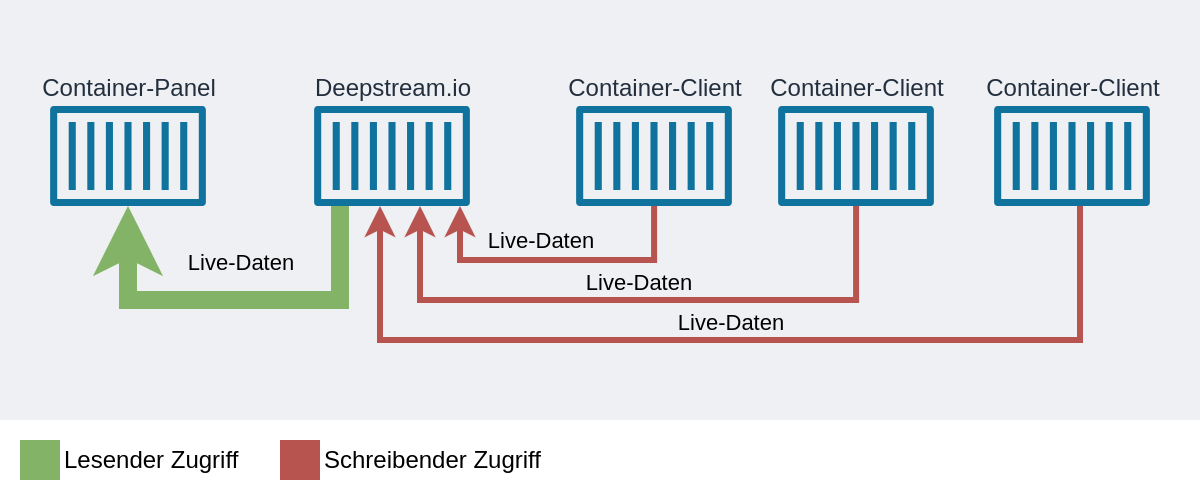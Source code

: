 <mxfile version="13.7.9" type="device"><diagram id="6a731a19-8d31-9384-78a2-239565b7b9f0" name="Page-1"><mxGraphModel dx="948" dy="560" grid="0" gridSize="10" guides="1" tooltips="1" connect="1" arrows="1" fold="1" page="1" pageScale="1" pageWidth="827" pageHeight="1169" background="#ffffff" math="0" shadow="0"><root><mxCell id="0"/><mxCell id="1" parent="0"/><mxCell id="pICE37CPtBybDL_jFjxw-2272" value="" style="fillColor=#EFF0F3;strokeColor=none;dashed=0;verticalAlign=top;fontStyle=0;fontColor=#232F3D;labelBackgroundColor=none;html=1;" parent="1" vertex="1"><mxGeometry x="40" y="50" width="600" height="210" as="geometry"/></mxCell><mxCell id="pICE37CPtBybDL_jFjxw-2257" value="Container-Client" style="outlineConnect=0;fontColor=#232F3E;gradientColor=none;strokeColor=none;dashed=0;verticalLabelPosition=top;verticalAlign=bottom;align=center;html=1;fontSize=12;fontStyle=0;aspect=fixed;pointerEvents=1;shape=mxgraph.aws4.container_1;fillColor=#10739E;labelPosition=center;" parent="1" vertex="1"><mxGeometry x="429" y="103" width="78" height="50" as="geometry"/></mxCell><mxCell id="58eY4LMDlapJ5dccLPaE-2164" value="" style="edgeStyle=orthogonalEdgeStyle;rounded=0;orthogonalLoop=1;jettySize=auto;html=1;fillColor=#f8cecc;strokeColor=#b85450;strokeWidth=3;" parent="1" source="pICE37CPtBybDL_jFjxw-2260" target="pICE37CPtBybDL_jFjxw-2273" edge="1"><mxGeometry relative="1" as="geometry"><mxPoint x="367" y="233.044" as="targetPoint"/><Array as="points"><mxPoint x="367" y="180"/><mxPoint x="270" y="180"/></Array></mxGeometry></mxCell><mxCell id="58eY4LMDlapJ5dccLPaE-2167" value="Live-Daten" style="edgeLabel;html=1;align=center;verticalAlign=bottom;resizable=0;points=[];labelBackgroundColor=none;labelPosition=center;verticalLabelPosition=top;" parent="58eY4LMDlapJ5dccLPaE-2164" vertex="1" connectable="0"><mxGeometry x="0.379" y="-2" relative="1" as="geometry"><mxPoint x="19.96" as="offset"/></mxGeometry></mxCell><mxCell id="pICE37CPtBybDL_jFjxw-2260" value="Container-Client" style="outlineConnect=0;fontColor=#232F3E;gradientColor=none;strokeColor=none;dashed=0;verticalLabelPosition=top;verticalAlign=bottom;align=center;html=1;fontSize=12;fontStyle=0;aspect=fixed;pointerEvents=1;shape=mxgraph.aws4.container_1;fillColor=#10739E;labelPosition=center;" parent="1" vertex="1"><mxGeometry x="328" y="103" width="78" height="50" as="geometry"/></mxCell><mxCell id="pICE37CPtBybDL_jFjxw-2261" value="Container-Client&lt;br&gt;" style="outlineConnect=0;fontColor=#232F3E;gradientColor=none;strokeColor=none;dashed=0;verticalLabelPosition=top;verticalAlign=bottom;align=center;html=1;fontSize=12;fontStyle=0;aspect=fixed;pointerEvents=1;shape=mxgraph.aws4.container_1;fillColor=#10739E;labelPosition=center;" parent="1" vertex="1"><mxGeometry x="537" y="103" width="78" height="50" as="geometry"/></mxCell><mxCell id="pICE37CPtBybDL_jFjxw-2263" value="Container-Panel" style="outlineConnect=0;fontColor=#232F3E;gradientColor=none;strokeColor=none;dashed=0;verticalLabelPosition=top;verticalAlign=bottom;align=center;html=1;fontSize=12;fontStyle=0;aspect=fixed;pointerEvents=1;shape=mxgraph.aws4.container_1;fillColor=#10739E;labelPosition=center;" parent="1" vertex="1"><mxGeometry x="65" y="103" width="78" height="50" as="geometry"/></mxCell><mxCell id="pICE37CPtBybDL_jFjxw-2273" value="Deepstream.io" style="outlineConnect=0;fontColor=#232F3E;gradientColor=none;strokeColor=none;dashed=0;verticalLabelPosition=top;verticalAlign=bottom;align=center;html=1;fontSize=12;fontStyle=0;aspect=fixed;pointerEvents=1;shape=mxgraph.aws4.container_1;fillColor=#10739E;labelPosition=center;" parent="1" vertex="1"><mxGeometry x="197" y="103" width="78" height="50" as="geometry"/></mxCell><mxCell id="58eY4LMDlapJ5dccLPaE-2165" value="Live-Daten" style="edgeStyle=orthogonalEdgeStyle;rounded=0;orthogonalLoop=1;jettySize=auto;html=1;fillColor=#f8cecc;strokeColor=#b85450;strokeWidth=3;labelPosition=center;verticalLabelPosition=top;align=center;verticalAlign=bottom;labelBackgroundColor=none;" parent="1" source="pICE37CPtBybDL_jFjxw-2257" target="pICE37CPtBybDL_jFjxw-2273" edge="1"><mxGeometry relative="1" as="geometry"><mxPoint x="461.97" y="189.996" as="sourcePoint"/><mxPoint x="364.999" y="189.996" as="targetPoint"/><Array as="points"><mxPoint x="468" y="200"/><mxPoint x="250" y="200"/></Array></mxGeometry></mxCell><mxCell id="58eY4LMDlapJ5dccLPaE-2166" value="Live-Daten" style="edgeStyle=orthogonalEdgeStyle;rounded=0;orthogonalLoop=1;jettySize=auto;html=1;fillColor=#f8cecc;strokeColor=#b85450;strokeWidth=3;labelPosition=center;verticalLabelPosition=top;align=center;verticalAlign=bottom;labelBackgroundColor=none;" parent="1" source="pICE37CPtBybDL_jFjxw-2261" target="pICE37CPtBybDL_jFjxw-2273" edge="1"><mxGeometry relative="1" as="geometry"><mxPoint x="567.999" y="189.996" as="sourcePoint"/><mxPoint x="349.999" y="189.996" as="targetPoint"/><Array as="points"><mxPoint x="580" y="220"/><mxPoint x="230" y="220"/></Array></mxGeometry></mxCell><mxCell id="58eY4LMDlapJ5dccLPaE-2168" value="Live-Daten" style="edgeStyle=orthogonalEdgeStyle;rounded=0;orthogonalLoop=1;jettySize=auto;html=1;fillColor=#d5e8d4;strokeColor=#82b366;strokeWidth=9;labelPosition=center;verticalLabelPosition=top;align=center;verticalAlign=bottom;labelBackgroundColor=none;" parent="1" source="pICE37CPtBybDL_jFjxw-2273" target="pICE37CPtBybDL_jFjxw-2263" edge="1"><mxGeometry x="-0.03" y="-10" relative="1" as="geometry"><mxPoint x="359.999" y="169.996" as="sourcePoint"/><mxPoint x="9.999" y="169.996" as="targetPoint"/><Array as="points"><mxPoint x="210" y="200"/><mxPoint x="104" y="200"/></Array><mxPoint as="offset"/></mxGeometry></mxCell><mxCell id="58eY4LMDlapJ5dccLPaE-2169" value="Lesender Zugriff" style="rounded=0;html=1;labelBackgroundColor=none;fillColor=#82B366;strokeColor=none;labelPosition=right;verticalLabelPosition=middle;align=left;verticalAlign=middle;" parent="1" vertex="1"><mxGeometry x="50" y="270" width="20" height="20" as="geometry"/></mxCell><mxCell id="58eY4LMDlapJ5dccLPaE-2170" value="Schreibender Zugriff" style="rounded=0;html=1;labelBackgroundColor=none;labelPosition=right;verticalLabelPosition=middle;align=left;verticalAlign=middle;fillColor=#B85450;strokeColor=none;" parent="1" vertex="1"><mxGeometry x="180" y="270" width="20" height="20" as="geometry"/></mxCell></root></mxGraphModel></diagram></mxfile>